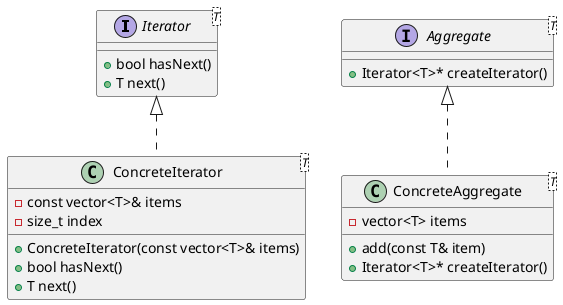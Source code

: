 @startuml
' 定义迭代器接口
interface Iterator<T> {
  +bool hasNext()
  +T next()
}

' 定义聚合对象接口
interface Aggregate<T> {
  +Iterator<T>* createIterator()
}

' 具体迭代器实现类
class ConcreteIterator<T> {
  -const vector<T>& items
  -size_t index
  +ConcreteIterator(const vector<T>& items)
  +bool hasNext()
  +T next()
}

' 具体聚合对象实现类
class ConcreteAggregate<T> {
  -vector<T> items
  +add(const T& item)
  +Iterator<T>* createIterator()
}

Iterator <|.. ConcreteIterator
Aggregate <|.. ConcreteAggregate
@enduml

